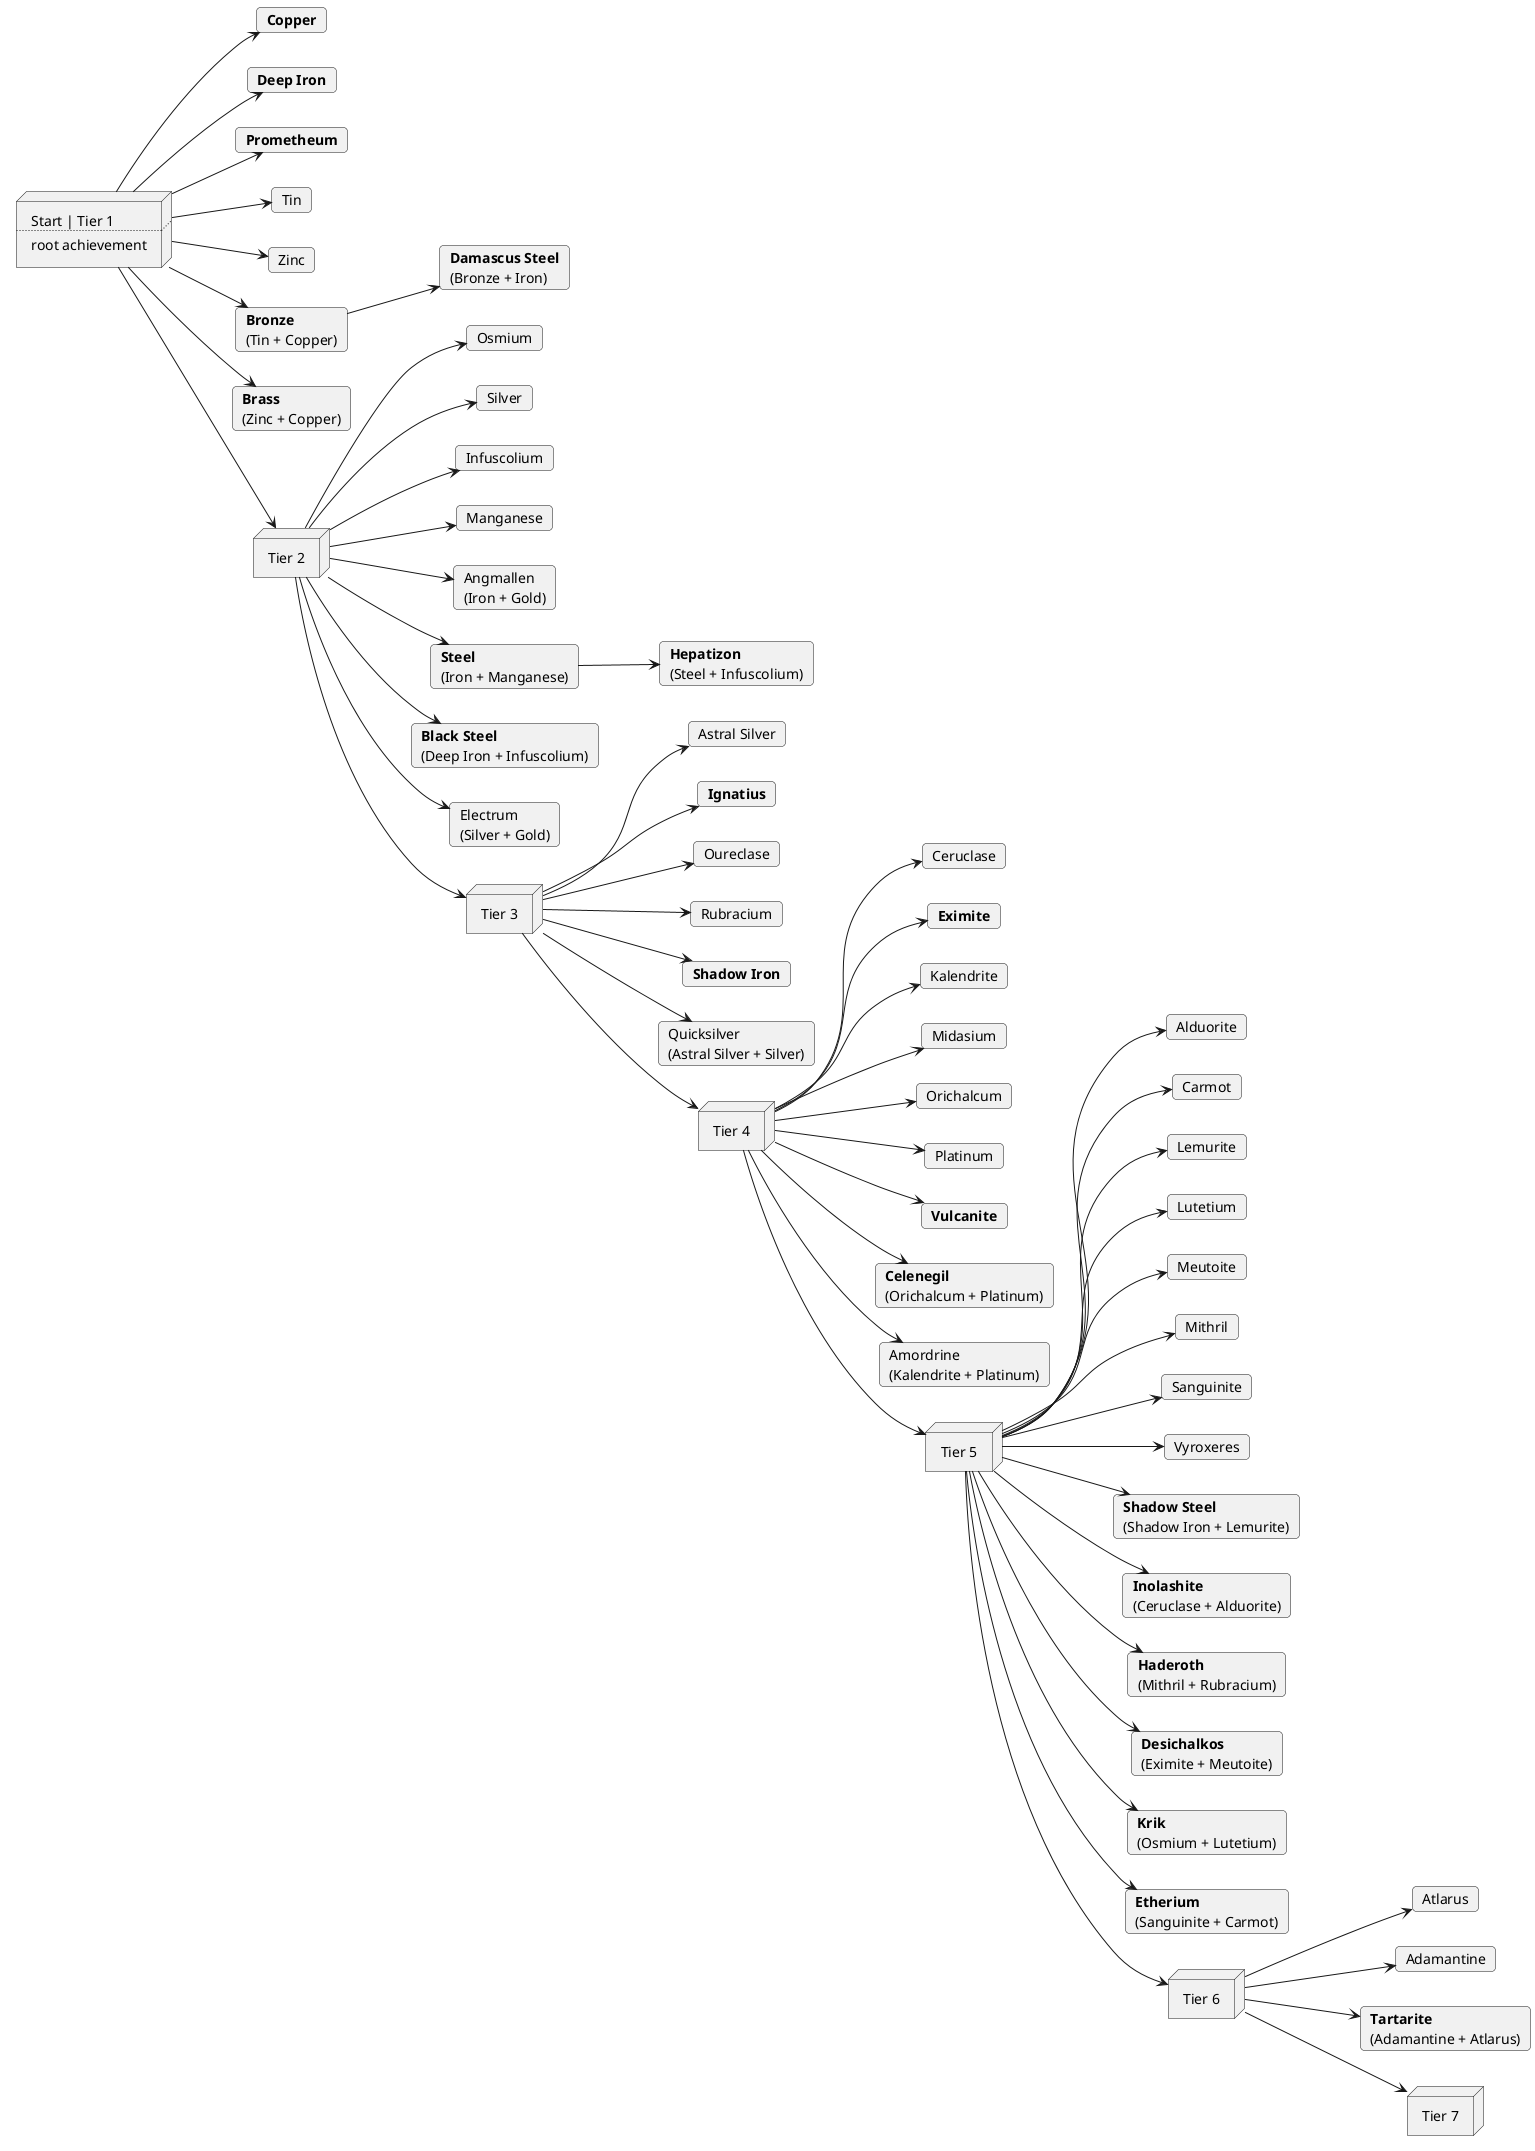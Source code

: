 @startuml
left to right direction
skinparam card {
    roundCorner 8
}


node root [
    Start | Tier 1
    ....
    root achievement
]

'Tier 1 achievements [Parent is root]
card "**Copper**" as Copper
card "**Deep Iron**" as DeepIron
card "**Prometheum**" as Prometheum
card Tin
card Zinc

card "**Bronze**\n(Tin + Copper)" as Bronze
card "**Brass**\n(Zinc + Copper)" as Brass
card "**Damascus Steel**\n(Bronze + Iron)" as DamascusSteel

node tier2 [
    Tier 2
]

'Tier 1 Links
root-->Copper
root-->DeepIron
root-->Prometheum
root-->Tin
root-->Zinc
root-->Bronze
root-->Brass
Bronze-->DamascusSteel
root-->tier2

'Tier 2 achievements
card Osmium
card Silver
card Infuscolium
card Manganese

card "Angmallen\n(Iron + Gold)" as Angmallen
card "**Steel**\n(Iron + Manganese)" as Steel
card "**Black Steel**\n(Deep Iron + Infuscolium)" as BlackSteel
card "Electrum\n(Silver + Gold)" as Electrum
card "**Hepatizon**\n(Steel + Infuscolium)" as Hepatizon

node tier3 [
    Tier 3
]

'Tier 2 Links
tier2-->Angmallen
tier2-->Osmium
tier2-->Silver
tier2-->Infuscolium
tier2-->Manganese
tier2-->Steel
tier2-->BlackSteel
tier2-->Electrum
Steel-->Hepatizon
tier2-->tier3

'Tier 3 Cards
card "Astral Silver" as AstralSilver
card "**Ignatius**" as Ignatius
card Oureclase
card Rubracium
card "**Shadow Iron**" as ShadowIron

card "Quicksilver\n(Astral Silver + Silver)" as Quicksilver

node tier4 [
    Tier 4
]

'Tier 3 Links
tier3-->AstralSilver
tier3-->Ignatius
tier3-->Oureclase
tier3-->Rubracium
tier3-->ShadowIron
tier3-->Quicksilver
tier3-->tier4

'Tier 4 Cards
card Ceruclase
card "**Eximite**" as Eximite
card Kalendrite
card Midasium
card Orichalcum
card Platinum
card "**Vulcanite**" as Vulcanite

card "**Celenegil**\n(Orichalcum + Platinum)" as Celenegil
card "Amordrine\n(Kalendrite + Platinum)" as Amordrine

node tier5 [
    Tier 5
]

'Tier 4 Links
tier4-->Ceruclase
tier4-->Eximite
tier4-->Kalendrite
tier4-->Midasium
tier4-->Orichalcum
tier4-->Platinum
tier4-->Vulcanite
tier4-->Celenegil
tier4-->Amordrine
tier4-->tier5

'Tier 5 Cards
card Alduorite
card Carmot
card Lemurite
card Lutetium
card Meutoite
card Mithril
card Sanguinite
card Vyroxeres

card "**Shadow Steel**\n(Shadow Iron + Lemurite)" as ShadowSteel
card "**Inolashite**\n(Ceruclase + Alduorite)" as Inolashite
card "**Haderoth**\n(Mithril + Rubracium)" as Haderoth
card "**Desichalkos**\n(Eximite + Meutoite)" as Desichalkos
card "**Krik**\n(Osmium + Lutetium)" as Krik
card "**Etherium**\n(Sanguinite + Carmot)" as Etherium

node tier6 [
    Tier 6
]

'Tier 5 Links
tier5-->Alduorite
tier5-->Carmot
tier5-->Lemurite
tier5-->Lutetium
tier5-->Meutoite
tier5-->Mithril
tier5-->Sanguinite
tier5-->Vyroxeres
tier5-->ShadowSteel
tier5-->Inolashite
tier5-->Haderoth
tier5-->Desichalkos
tier5-->Krik
tier5-->Etherium
tier5-->tier6

'Tier 6 Cards
card Atlarus
card Adamantine
card "**Tartarite**\n(Adamantine + Atlarus)" as Tartarite
node tier7 [
    Tier 7
]

'Tier 6 Links
tier6-->Atlarus
tier6-->Adamantine
tier6-->Tartarite
tier6-->tier7

'Tier 7 Cards



@enduml


